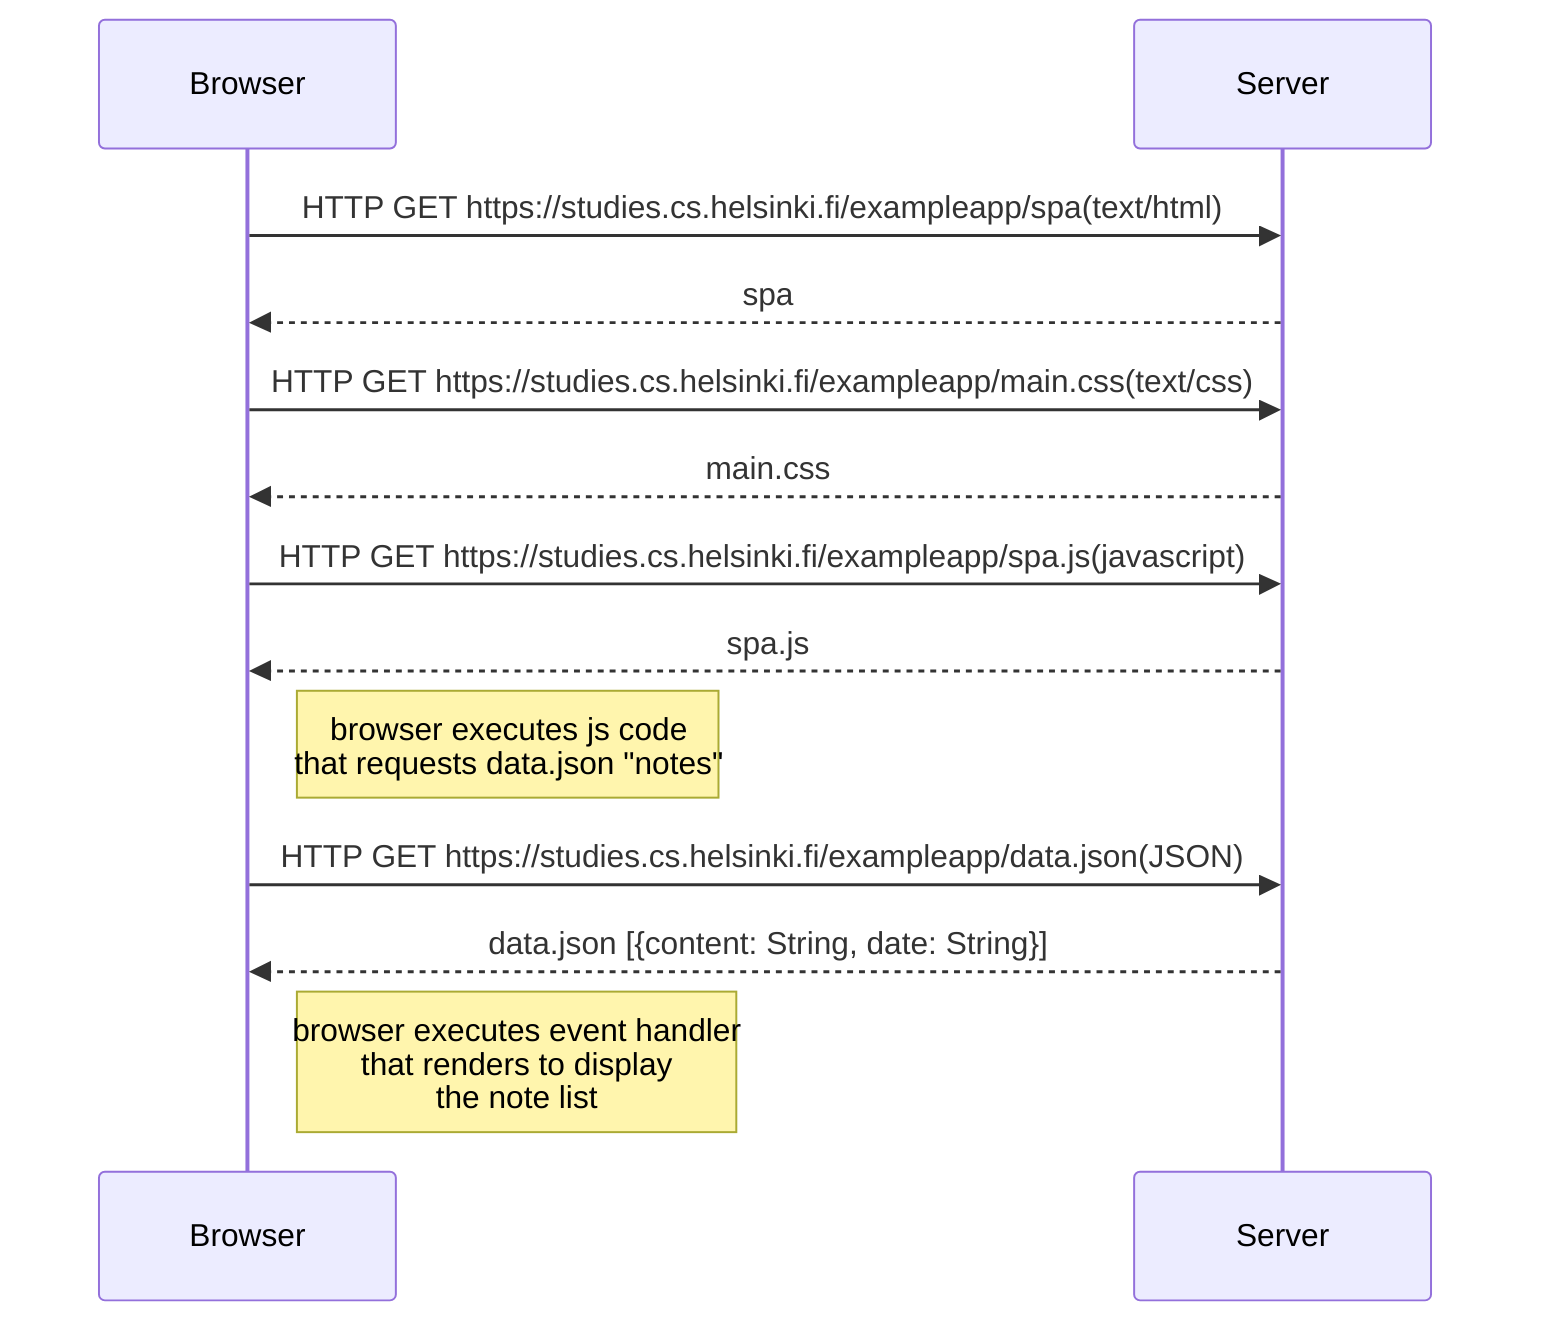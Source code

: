 sequenceDiagram
Browser->>Server: HTTP GET https://studies.cs.helsinki.fi/exampleapp/spa(text/html)
Server-->>Browser: spa
Browser->>Server: HTTP GET https://studies.cs.helsinki.fi/exampleapp/main.css(text/css)
Server-->>Browser: main.css
Browser->>Server: HTTP GET https://studies.cs.helsinki.fi/exampleapp/spa.js(javascript)
Server-->>Browser: spa.js
Note right of Browser: browser executes js code<br>that requests data.json "notes"
Browser->>Server: HTTP GET https://studies.cs.helsinki.fi/exampleapp/data.json(JSON)
Server-->>Browser: data.json [{content: String, date: String}]
Note right of Browser: browser executes event handler<br>that renders to display<br>the note list